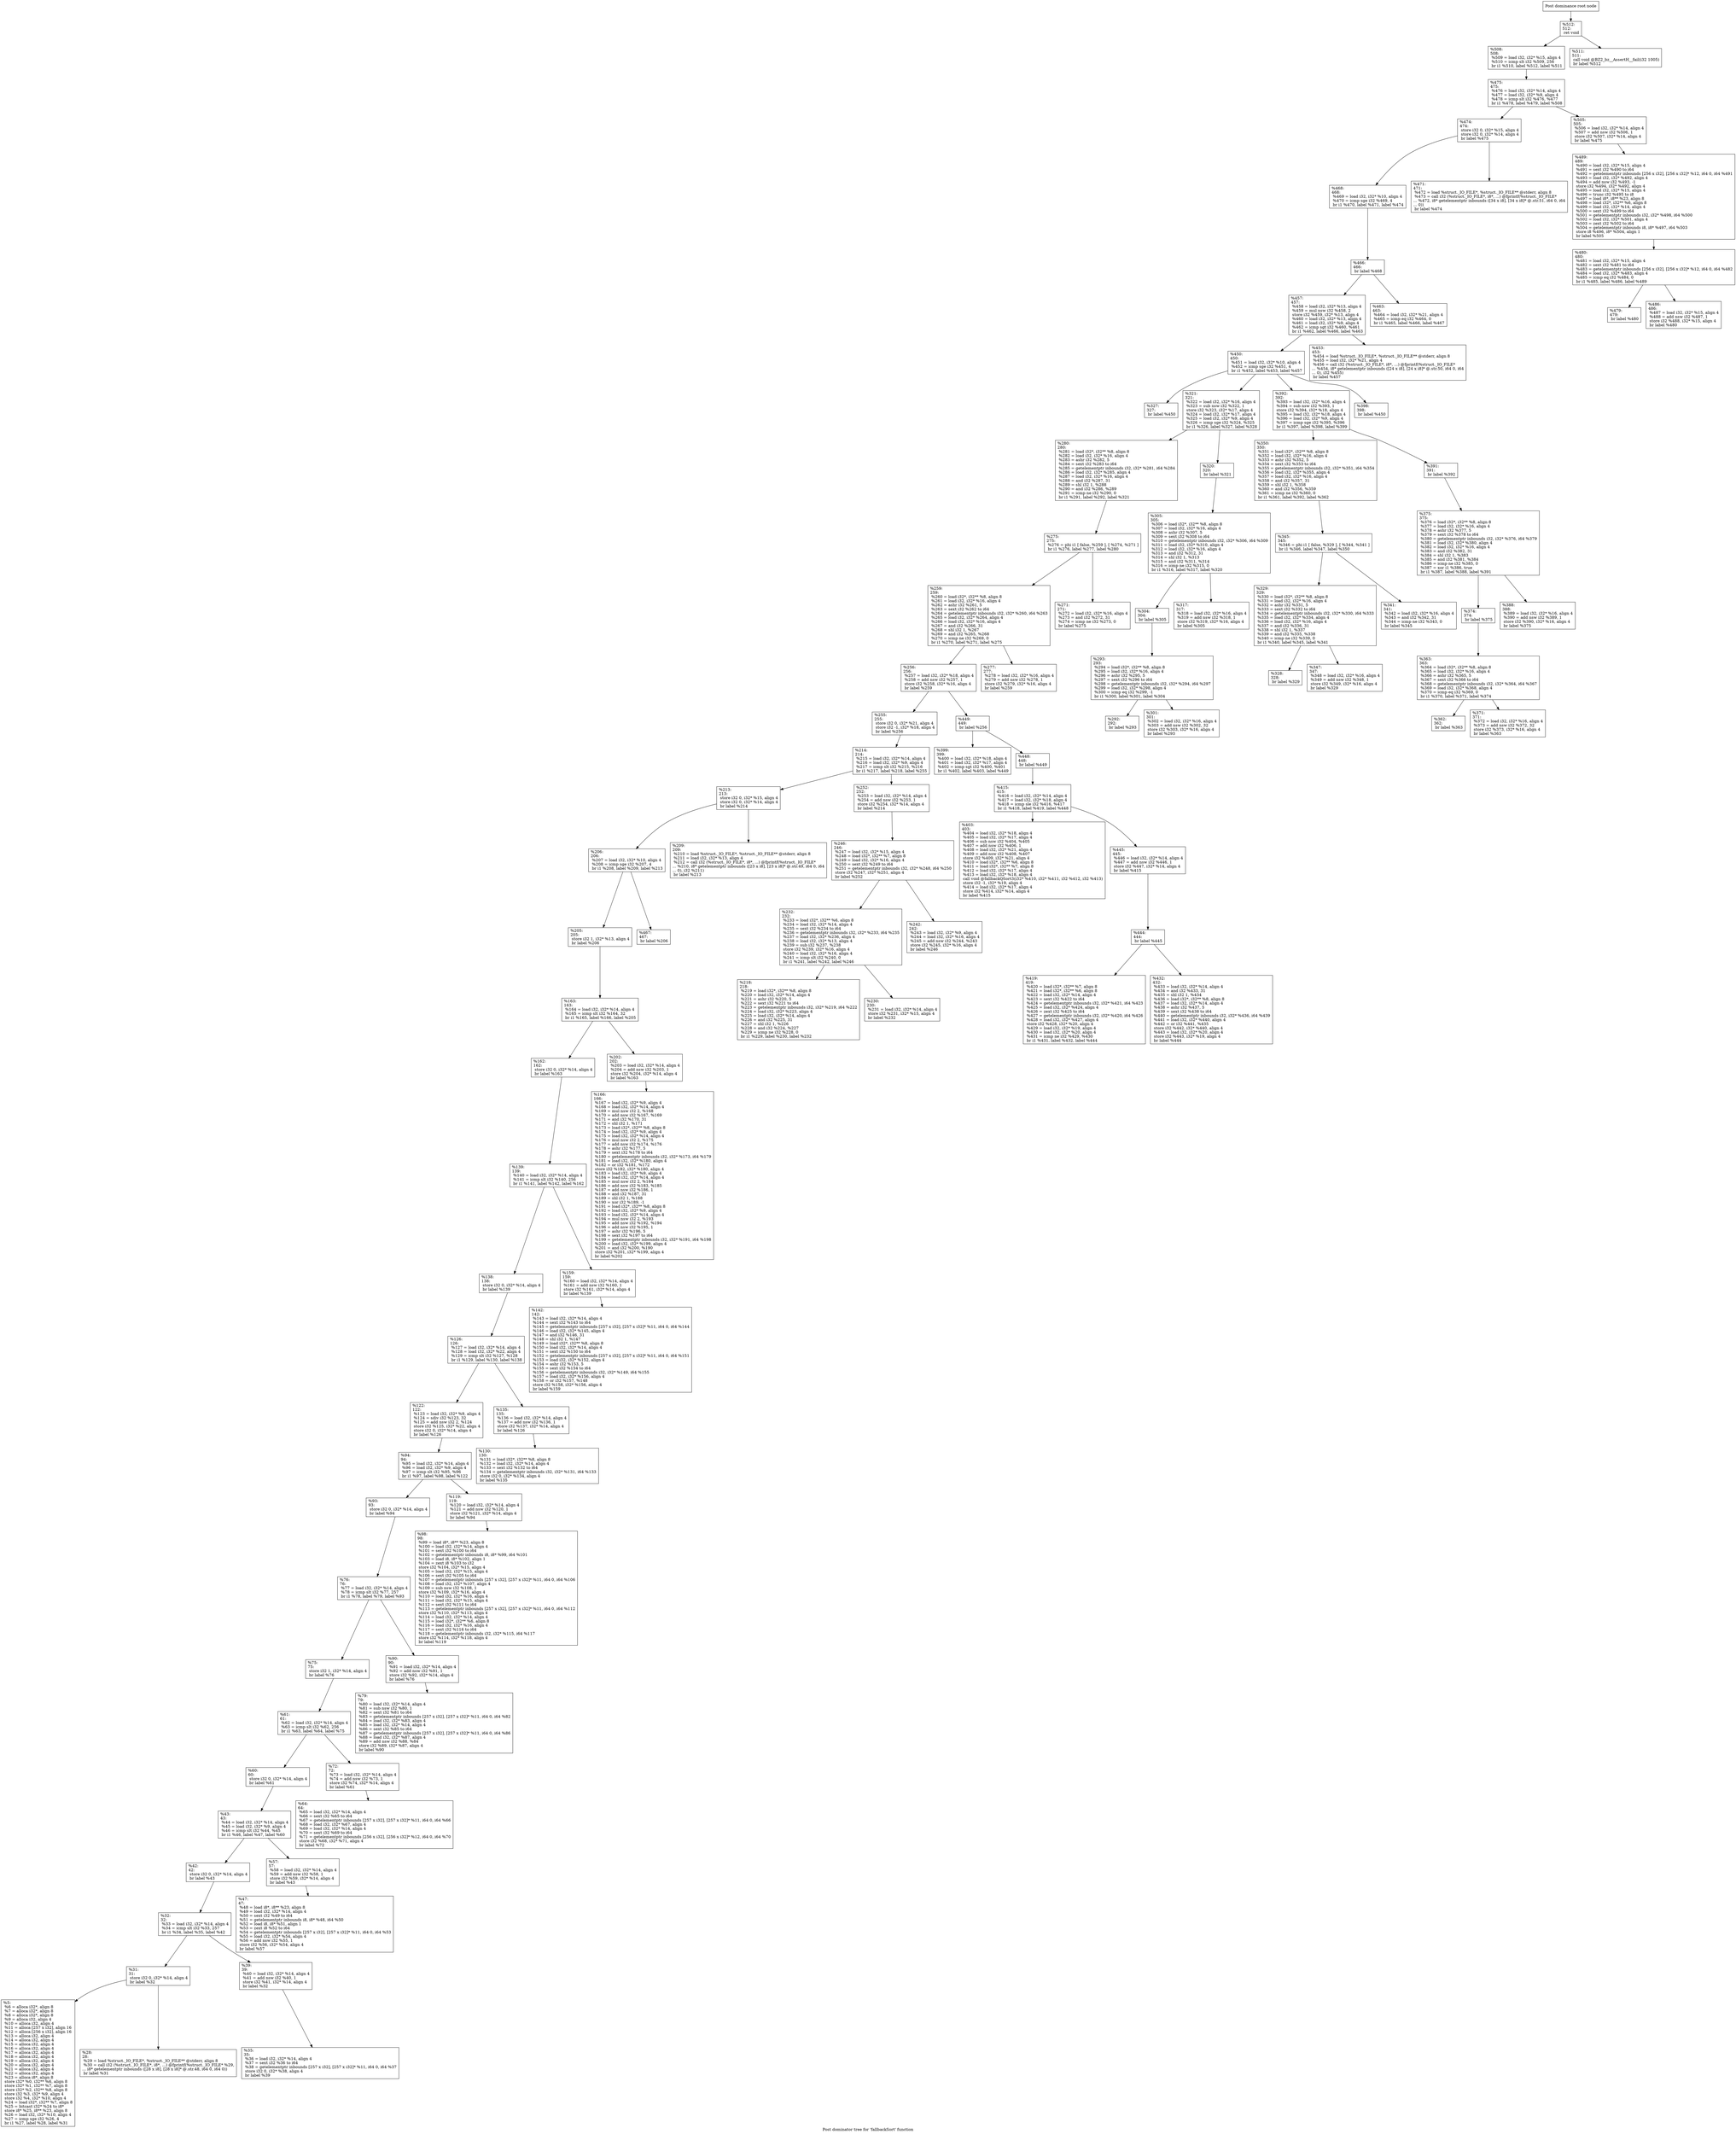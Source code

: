 digraph "Post dominator tree for 'fallbackSort' function" {
	label="Post dominator tree for 'fallbackSort' function";

	Node0x161bc70 [shape=record,label="{Post dominance root node}"];
	Node0x161bc70 -> Node0x161bcb0;
	Node0x161bcb0 [shape=record,label="{%512:\l512:                                              \l  ret void\l}"];
	Node0x161bcb0 -> Node0x161bcf0;
	Node0x161bcb0 -> Node0x15cb460;
	Node0x161bcf0 [shape=record,label="{%508:\l508:                                              \l  %509 = load i32, i32* %15, align 4\l  %510 = icmp slt i32 %509, 256\l  br i1 %510, label %512, label %511\l}"];
	Node0x161bcf0 -> Node0x161bd30;
	Node0x161bd30 [shape=record,label="{%475:\l475:                                              \l  %476 = load i32, i32* %14, align 4\l  %477 = load i32, i32* %9, align 4\l  %478 = icmp slt i32 %476, %477\l  br i1 %478, label %479, label %508\l}"];
	Node0x161bd30 -> Node0x161bd70;
	Node0x161bd30 -> Node0x152d1b0;
	Node0x161bd70 [shape=record,label="{%474:\l474:                                              \l  store i32 0, i32* %15, align 4\l  store i32 0, i32* %14, align 4\l  br label %475\l}"];
	Node0x161bd70 -> Node0x161bdb0;
	Node0x161bd70 -> Node0x1561ae0;
	Node0x161bdb0 [shape=record,label="{%468:\l468:                                              \l  %469 = load i32, i32* %10, align 4\l  %470 = icmp sge i32 %469, 4\l  br i1 %470, label %471, label %474\l}"];
	Node0x161bdb0 -> Node0x161bdf0;
	Node0x161bdf0 [shape=record,label="{%466:\l466:                                              \l  br label %468\l}"];
	Node0x161bdf0 -> Node0x161be30;
	Node0x161bdf0 -> Node0x13907a0;
	Node0x161be30 [shape=record,label="{%457:\l457:                                              \l  %458 = load i32, i32* %13, align 4\l  %459 = mul nsw i32 %458, 2\l  store i32 %459, i32* %13, align 4\l  %460 = load i32, i32* %13, align 4\l  %461 = load i32, i32* %9, align 4\l  %462 = icmp sgt i32 %460, %461\l  br i1 %462, label %466, label %463\l}"];
	Node0x161be30 -> Node0x161be70;
	Node0x161be30 -> Node0x1541e60;
	Node0x161be70 [shape=record,label="{%450:\l450:                                              \l  %451 = load i32, i32* %10, align 4\l  %452 = icmp sge i32 %451, 4\l  br i1 %452, label %453, label %457\l}"];
	Node0x161be70 -> Node0x161beb0;
	Node0x161be70 -> Node0x161bef0;
	Node0x161be70 -> Node0x1565a80;
	Node0x161be70 -> Node0x154b000;
	Node0x161beb0 [shape=record,label="{%327:\l327:                                              \l  br label %450\l}"];
	Node0x161bef0 [shape=record,label="{%321:\l321:                                              \l  %322 = load i32, i32* %16, align 4\l  %323 = sub nsw i32 %322, 1\l  store i32 %323, i32* %17, align 4\l  %324 = load i32, i32* %17, align 4\l  %325 = load i32, i32* %9, align 4\l  %326 = icmp sge i32 %324, %325\l  br i1 %326, label %327, label %328\l}"];
	Node0x161bef0 -> Node0x161bf30;
	Node0x161bef0 -> Node0x154cac0;
	Node0x161bf30 [shape=record,label="{%280:\l280:                                              \l  %281 = load i32*, i32** %8, align 8\l  %282 = load i32, i32* %16, align 4\l  %283 = ashr i32 %282, 5\l  %284 = sext i32 %283 to i64\l  %285 = getelementptr inbounds i32, i32* %281, i64 %284\l  %286 = load i32, i32* %285, align 4\l  %287 = load i32, i32* %16, align 4\l  %288 = and i32 %287, 31\l  %289 = shl i32 1, %288\l  %290 = and i32 %286, %289\l  %291 = icmp ne i32 %290, 0\l  br i1 %291, label %292, label %321\l}"];
	Node0x161bf30 -> Node0x161bf70;
	Node0x161bf70 [shape=record,label="{%275:\l275:                                              \l  %276 = phi i1 [ false, %259 ], [ %274, %271 ]\l  br i1 %276, label %277, label %280\l}"];
	Node0x161bf70 -> Node0x161bfb0;
	Node0x161bf70 -> Node0x139bc80;
	Node0x161bfb0 [shape=record,label="{%259:\l259:                                              \l  %260 = load i32*, i32** %8, align 8\l  %261 = load i32, i32* %16, align 4\l  %262 = ashr i32 %261, 5\l  %263 = sext i32 %262 to i64\l  %264 = getelementptr inbounds i32, i32* %260, i64 %263\l  %265 = load i32, i32* %264, align 4\l  %266 = load i32, i32* %16, align 4\l  %267 = and i32 %266, 31\l  %268 = shl i32 1, %267\l  %269 = and i32 %265, %268\l  %270 = icmp ne i32 %269, 0\l  br i1 %270, label %271, label %275\l}"];
	Node0x161bfb0 -> Node0x161bff0;
	Node0x161bfb0 -> Node0x13bb150;
	Node0x161bff0 [shape=record,label="{%256:\l256:                                              \l  %257 = load i32, i32* %18, align 4\l  %258 = add nsw i32 %257, 1\l  store i32 %258, i32* %16, align 4\l  br label %259\l}"];
	Node0x161bff0 -> Node0x161c030;
	Node0x161bff0 -> Node0x1483800;
	Node0x161c030 [shape=record,label="{%255:\l255:                                              \l  store i32 0, i32* %21, align 4\l  store i32 -1, i32* %18, align 4\l  br label %256\l}"];
	Node0x161c030 -> Node0x161c070;
	Node0x161c070 [shape=record,label="{%214:\l214:                                              \l  %215 = load i32, i32* %14, align 4\l  %216 = load i32, i32* %9, align 4\l  %217 = icmp slt i32 %215, %216\l  br i1 %217, label %218, label %255\l}"];
	Node0x161c070 -> Node0x161c0b0;
	Node0x161c070 -> Node0x13af060;
	Node0x161c0b0 [shape=record,label="{%213:\l213:                                              \l  store i32 0, i32* %15, align 4\l  store i32 0, i32* %14, align 4\l  br label %214\l}"];
	Node0x161c0b0 -> Node0x161c0f0;
	Node0x161c0b0 -> Node0x12cdc80;
	Node0x161c0f0 [shape=record,label="{%206:\l206:                                              \l  %207 = load i32, i32* %10, align 4\l  %208 = icmp sge i32 %207, 4\l  br i1 %208, label %209, label %213\l}"];
	Node0x161c0f0 -> Node0x161c130;
	Node0x161c0f0 -> Node0x1558910;
	Node0x161c130 [shape=record,label="{%205:\l205:                                              \l  store i32 1, i32* %13, align 4\l  br label %206\l}"];
	Node0x161c130 -> Node0x161c170;
	Node0x161c170 [shape=record,label="{%163:\l163:                                              \l  %164 = load i32, i32* %14, align 4\l  %165 = icmp slt i32 %164, 32\l  br i1 %165, label %166, label %205\l}"];
	Node0x161c170 -> Node0x161c1b0;
	Node0x161c170 -> Node0x154f220;
	Node0x161c1b0 [shape=record,label="{%162:\l162:                                              \l  store i32 0, i32* %14, align 4\l  br label %163\l}"];
	Node0x161c1b0 -> Node0x161c1f0;
	Node0x161c1f0 [shape=record,label="{%139:\l139:                                              \l  %140 = load i32, i32* %14, align 4\l  %141 = icmp slt i32 %140, 256\l  br i1 %141, label %142, label %162\l}"];
	Node0x161c1f0 -> Node0x161c230;
	Node0x161c1f0 -> Node0x154f350;
	Node0x161c230 [shape=record,label="{%138:\l138:                                              \l  store i32 0, i32* %14, align 4\l  br label %139\l}"];
	Node0x161c230 -> Node0x161c270;
	Node0x161c270 [shape=record,label="{%126:\l126:                                              \l  %127 = load i32, i32* %14, align 4\l  %128 = load i32, i32* %22, align 4\l  %129 = icmp slt i32 %127, %128\l  br i1 %129, label %130, label %138\l}"];
	Node0x161c270 -> Node0x161c2b0;
	Node0x161c270 -> Node0x12f52e0;
	Node0x161c2b0 [shape=record,label="{%122:\l122:                                              \l  %123 = load i32, i32* %9, align 4\l  %124 = sdiv i32 %123, 32\l  %125 = add nsw i32 2, %124\l  store i32 %125, i32* %22, align 4\l  store i32 0, i32* %14, align 4\l  br label %126\l}"];
	Node0x161c2b0 -> Node0x161c2f0;
	Node0x161c2f0 [shape=record,label="{%94:\l94:                                               \l  %95 = load i32, i32* %14, align 4\l  %96 = load i32, i32* %9, align 4\l  %97 = icmp slt i32 %95, %96\l  br i1 %97, label %98, label %122\l}"];
	Node0x161c2f0 -> Node0x161c330;
	Node0x161c2f0 -> Node0x161c7f0;
	Node0x161c330 [shape=record,label="{%93:\l93:                                               \l  store i32 0, i32* %14, align 4\l  br label %94\l}"];
	Node0x161c330 -> Node0x161c370;
	Node0x161c370 [shape=record,label="{%76:\l76:                                               \l  %77 = load i32, i32* %14, align 4\l  %78 = icmp slt i32 %77, 257\l  br i1 %78, label %79, label %93\l}"];
	Node0x161c370 -> Node0x161c3b0;
	Node0x161c370 -> Node0x161c770;
	Node0x161c3b0 [shape=record,label="{%75:\l75:                                               \l  store i32 1, i32* %14, align 4\l  br label %76\l}"];
	Node0x161c3b0 -> Node0x161c3f0;
	Node0x161c3f0 [shape=record,label="{%61:\l61:                                               \l  %62 = load i32, i32* %14, align 4\l  %63 = icmp slt i32 %62, 256\l  br i1 %63, label %64, label %75\l}"];
	Node0x161c3f0 -> Node0x161c430;
	Node0x161c3f0 -> Node0x161c6f0;
	Node0x161c430 [shape=record,label="{%60:\l60:                                               \l  store i32 0, i32* %14, align 4\l  br label %61\l}"];
	Node0x161c430 -> Node0x161c470;
	Node0x161c470 [shape=record,label="{%43:\l43:                                               \l  %44 = load i32, i32* %14, align 4\l  %45 = load i32, i32* %9, align 4\l  %46 = icmp slt i32 %44, %45\l  br i1 %46, label %47, label %60\l}"];
	Node0x161c470 -> Node0x161c4b0;
	Node0x161c470 -> Node0x161c670;
	Node0x161c4b0 [shape=record,label="{%42:\l42:                                               \l  store i32 0, i32* %14, align 4\l  br label %43\l}"];
	Node0x161c4b0 -> Node0x161c4f0;
	Node0x161c4f0 [shape=record,label="{%32:\l32:                                               \l  %33 = load i32, i32* %14, align 4\l  %34 = icmp slt i32 %33, 257\l  br i1 %34, label %35, label %42\l}"];
	Node0x161c4f0 -> Node0x161c530;
	Node0x161c4f0 -> Node0x161c5f0;
	Node0x161c530 [shape=record,label="{%31:\l31:                                               \l  store i32 0, i32* %14, align 4\l  br label %32\l}"];
	Node0x161c530 -> Node0x161c570;
	Node0x161c530 -> Node0x161c5b0;
	Node0x161c570 [shape=record,label="{%5:\l  %6 = alloca i32*, align 8\l  %7 = alloca i32*, align 8\l  %8 = alloca i32*, align 8\l  %9 = alloca i32, align 4\l  %10 = alloca i32, align 4\l  %11 = alloca [257 x i32], align 16\l  %12 = alloca [256 x i32], align 16\l  %13 = alloca i32, align 4\l  %14 = alloca i32, align 4\l  %15 = alloca i32, align 4\l  %16 = alloca i32, align 4\l  %17 = alloca i32, align 4\l  %18 = alloca i32, align 4\l  %19 = alloca i32, align 4\l  %20 = alloca i32, align 4\l  %21 = alloca i32, align 4\l  %22 = alloca i32, align 4\l  %23 = alloca i8*, align 8\l  store i32* %0, i32** %6, align 8\l  store i32* %1, i32** %7, align 8\l  store i32* %2, i32** %8, align 8\l  store i32 %3, i32* %9, align 4\l  store i32 %4, i32* %10, align 4\l  %24 = load i32*, i32** %7, align 8\l  %25 = bitcast i32* %24 to i8*\l  store i8* %25, i8** %23, align 8\l  %26 = load i32, i32* %10, align 4\l  %27 = icmp sge i32 %26, 4\l  br i1 %27, label %28, label %31\l}"];
	Node0x161c5b0 [shape=record,label="{%28:\l28:                                               \l  %29 = load %struct._IO_FILE*, %struct._IO_FILE** @stderr, align 8\l  %30 = call i32 (%struct._IO_FILE*, i8*, ...) @fprintf(%struct._IO_FILE* %29,\l... i8* getelementptr inbounds ([28 x i8], [28 x i8]* @.str.48, i64 0, i64 0))\l  br label %31\l}"];
	Node0x161c5f0 [shape=record,label="{%39:\l39:                                               \l  %40 = load i32, i32* %14, align 4\l  %41 = add nsw i32 %40, 1\l  store i32 %41, i32* %14, align 4\l  br label %32\l}"];
	Node0x161c5f0 -> Node0x161c630;
	Node0x161c630 [shape=record,label="{%35:\l35:                                               \l  %36 = load i32, i32* %14, align 4\l  %37 = sext i32 %36 to i64\l  %38 = getelementptr inbounds [257 x i32], [257 x i32]* %11, i64 0, i64 %37\l  store i32 0, i32* %38, align 4\l  br label %39\l}"];
	Node0x161c670 [shape=record,label="{%57:\l57:                                               \l  %58 = load i32, i32* %14, align 4\l  %59 = add nsw i32 %58, 1\l  store i32 %59, i32* %14, align 4\l  br label %43\l}"];
	Node0x161c670 -> Node0x161c6b0;
	Node0x161c6b0 [shape=record,label="{%47:\l47:                                               \l  %48 = load i8*, i8** %23, align 8\l  %49 = load i32, i32* %14, align 4\l  %50 = sext i32 %49 to i64\l  %51 = getelementptr inbounds i8, i8* %48, i64 %50\l  %52 = load i8, i8* %51, align 1\l  %53 = zext i8 %52 to i64\l  %54 = getelementptr inbounds [257 x i32], [257 x i32]* %11, i64 0, i64 %53\l  %55 = load i32, i32* %54, align 4\l  %56 = add nsw i32 %55, 1\l  store i32 %56, i32* %54, align 4\l  br label %57\l}"];
	Node0x161c6f0 [shape=record,label="{%72:\l72:                                               \l  %73 = load i32, i32* %14, align 4\l  %74 = add nsw i32 %73, 1\l  store i32 %74, i32* %14, align 4\l  br label %61\l}"];
	Node0x161c6f0 -> Node0x161c730;
	Node0x161c730 [shape=record,label="{%64:\l64:                                               \l  %65 = load i32, i32* %14, align 4\l  %66 = sext i32 %65 to i64\l  %67 = getelementptr inbounds [257 x i32], [257 x i32]* %11, i64 0, i64 %66\l  %68 = load i32, i32* %67, align 4\l  %69 = load i32, i32* %14, align 4\l  %70 = sext i32 %69 to i64\l  %71 = getelementptr inbounds [256 x i32], [256 x i32]* %12, i64 0, i64 %70\l  store i32 %68, i32* %71, align 4\l  br label %72\l}"];
	Node0x161c770 [shape=record,label="{%90:\l90:                                               \l  %91 = load i32, i32* %14, align 4\l  %92 = add nsw i32 %91, 1\l  store i32 %92, i32* %14, align 4\l  br label %76\l}"];
	Node0x161c770 -> Node0x161c7b0;
	Node0x161c7b0 [shape=record,label="{%79:\l79:                                               \l  %80 = load i32, i32* %14, align 4\l  %81 = sub nsw i32 %80, 1\l  %82 = sext i32 %81 to i64\l  %83 = getelementptr inbounds [257 x i32], [257 x i32]* %11, i64 0, i64 %82\l  %84 = load i32, i32* %83, align 4\l  %85 = load i32, i32* %14, align 4\l  %86 = sext i32 %85 to i64\l  %87 = getelementptr inbounds [257 x i32], [257 x i32]* %11, i64 0, i64 %86\l  %88 = load i32, i32* %87, align 4\l  %89 = add nsw i32 %88, %84\l  store i32 %89, i32* %87, align 4\l  br label %90\l}"];
	Node0x161c7f0 [shape=record,label="{%119:\l119:                                              \l  %120 = load i32, i32* %14, align 4\l  %121 = add nsw i32 %120, 1\l  store i32 %121, i32* %14, align 4\l  br label %94\l}"];
	Node0x161c7f0 -> Node0x15419d0;
	Node0x15419d0 [shape=record,label="{%98:\l98:                                               \l  %99 = load i8*, i8** %23, align 8\l  %100 = load i32, i32* %14, align 4\l  %101 = sext i32 %100 to i64\l  %102 = getelementptr inbounds i8, i8* %99, i64 %101\l  %103 = load i8, i8* %102, align 1\l  %104 = zext i8 %103 to i32\l  store i32 %104, i32* %15, align 4\l  %105 = load i32, i32* %15, align 4\l  %106 = sext i32 %105 to i64\l  %107 = getelementptr inbounds [257 x i32], [257 x i32]* %11, i64 0, i64 %106\l  %108 = load i32, i32* %107, align 4\l  %109 = sub nsw i32 %108, 1\l  store i32 %109, i32* %16, align 4\l  %110 = load i32, i32* %16, align 4\l  %111 = load i32, i32* %15, align 4\l  %112 = sext i32 %111 to i64\l  %113 = getelementptr inbounds [257 x i32], [257 x i32]* %11, i64 0, i64 %112\l  store i32 %110, i32* %113, align 4\l  %114 = load i32, i32* %14, align 4\l  %115 = load i32*, i32** %6, align 8\l  %116 = load i32, i32* %16, align 4\l  %117 = sext i32 %116 to i64\l  %118 = getelementptr inbounds i32, i32* %115, i64 %117\l  store i32 %114, i32* %118, align 4\l  br label %119\l}"];
	Node0x12f52e0 [shape=record,label="{%135:\l135:                                              \l  %136 = load i32, i32* %14, align 4\l  %137 = add nsw i32 %136, 1\l  store i32 %137, i32* %14, align 4\l  br label %126\l}"];
	Node0x12f52e0 -> Node0x1526e50;
	Node0x1526e50 [shape=record,label="{%130:\l130:                                              \l  %131 = load i32*, i32** %8, align 8\l  %132 = load i32, i32* %14, align 4\l  %133 = sext i32 %132 to i64\l  %134 = getelementptr inbounds i32, i32* %131, i64 %133\l  store i32 0, i32* %134, align 4\l  br label %135\l}"];
	Node0x154f350 [shape=record,label="{%159:\l159:                                              \l  %160 = load i32, i32* %14, align 4\l  %161 = add nsw i32 %160, 1\l  store i32 %161, i32* %14, align 4\l  br label %139\l}"];
	Node0x154f350 -> Node0x152e260;
	Node0x152e260 [shape=record,label="{%142:\l142:                                              \l  %143 = load i32, i32* %14, align 4\l  %144 = sext i32 %143 to i64\l  %145 = getelementptr inbounds [257 x i32], [257 x i32]* %11, i64 0, i64 %144\l  %146 = load i32, i32* %145, align 4\l  %147 = and i32 %146, 31\l  %148 = shl i32 1, %147\l  %149 = load i32*, i32** %8, align 8\l  %150 = load i32, i32* %14, align 4\l  %151 = sext i32 %150 to i64\l  %152 = getelementptr inbounds [257 x i32], [257 x i32]* %11, i64 0, i64 %151\l  %153 = load i32, i32* %152, align 4\l  %154 = ashr i32 %153, 5\l  %155 = sext i32 %154 to i64\l  %156 = getelementptr inbounds i32, i32* %149, i64 %155\l  %157 = load i32, i32* %156, align 4\l  %158 = or i32 %157, %148\l  store i32 %158, i32* %156, align 4\l  br label %159\l}"];
	Node0x154f220 [shape=record,label="{%202:\l202:                                              \l  %203 = load i32, i32* %14, align 4\l  %204 = add nsw i32 %203, 1\l  store i32 %204, i32* %14, align 4\l  br label %163\l}"];
	Node0x154f220 -> Node0x1516740;
	Node0x1516740 [shape=record,label="{%166:\l166:                                              \l  %167 = load i32, i32* %9, align 4\l  %168 = load i32, i32* %14, align 4\l  %169 = mul nsw i32 2, %168\l  %170 = add nsw i32 %167, %169\l  %171 = and i32 %170, 31\l  %172 = shl i32 1, %171\l  %173 = load i32*, i32** %8, align 8\l  %174 = load i32, i32* %9, align 4\l  %175 = load i32, i32* %14, align 4\l  %176 = mul nsw i32 2, %175\l  %177 = add nsw i32 %174, %176\l  %178 = ashr i32 %177, 5\l  %179 = sext i32 %178 to i64\l  %180 = getelementptr inbounds i32, i32* %173, i64 %179\l  %181 = load i32, i32* %180, align 4\l  %182 = or i32 %181, %172\l  store i32 %182, i32* %180, align 4\l  %183 = load i32, i32* %9, align 4\l  %184 = load i32, i32* %14, align 4\l  %185 = mul nsw i32 2, %184\l  %186 = add nsw i32 %183, %185\l  %187 = add nsw i32 %186, 1\l  %188 = and i32 %187, 31\l  %189 = shl i32 1, %188\l  %190 = xor i32 %189, -1\l  %191 = load i32*, i32** %8, align 8\l  %192 = load i32, i32* %9, align 4\l  %193 = load i32, i32* %14, align 4\l  %194 = mul nsw i32 2, %193\l  %195 = add nsw i32 %192, %194\l  %196 = add nsw i32 %195, 1\l  %197 = ashr i32 %196, 5\l  %198 = sext i32 %197 to i64\l  %199 = getelementptr inbounds i32, i32* %191, i64 %198\l  %200 = load i32, i32* %199, align 4\l  %201 = and i32 %200, %190\l  store i32 %201, i32* %199, align 4\l  br label %202\l}"];
	Node0x1558910 [shape=record,label="{%467:\l467:                                              \l  br label %206\l}"];
	Node0x12cdc80 [shape=record,label="{%209:\l209:                                              \l  %210 = load %struct._IO_FILE*, %struct._IO_FILE** @stderr, align 8\l  %211 = load i32, i32* %13, align 4\l  %212 = call i32 (%struct._IO_FILE*, i8*, ...) @fprintf(%struct._IO_FILE*\l... %210, i8* getelementptr inbounds ([23 x i8], [23 x i8]* @.str.49, i64 0, i64\l... 0), i32 %211)\l  br label %213\l}"];
	Node0x13af060 [shape=record,label="{%252:\l252:                                              \l  %253 = load i32, i32* %14, align 4\l  %254 = add nsw i32 %253, 1\l  store i32 %254, i32* %14, align 4\l  br label %214\l}"];
	Node0x13af060 -> Node0x1543140;
	Node0x1543140 [shape=record,label="{%246:\l246:                                              \l  %247 = load i32, i32* %15, align 4\l  %248 = load i32*, i32** %7, align 8\l  %249 = load i32, i32* %16, align 4\l  %250 = sext i32 %249 to i64\l  %251 = getelementptr inbounds i32, i32* %248, i64 %250\l  store i32 %247, i32* %251, align 4\l  br label %252\l}"];
	Node0x1543140 -> Node0x1563cd0;
	Node0x1543140 -> Node0x1559db0;
	Node0x1563cd0 [shape=record,label="{%232:\l232:                                              \l  %233 = load i32*, i32** %6, align 8\l  %234 = load i32, i32* %14, align 4\l  %235 = sext i32 %234 to i64\l  %236 = getelementptr inbounds i32, i32* %233, i64 %235\l  %237 = load i32, i32* %236, align 4\l  %238 = load i32, i32* %13, align 4\l  %239 = sub i32 %237, %238\l  store i32 %239, i32* %16, align 4\l  %240 = load i32, i32* %16, align 4\l  %241 = icmp slt i32 %240, 0\l  br i1 %241, label %242, label %246\l}"];
	Node0x1563cd0 -> Node0x15eca30;
	Node0x1563cd0 -> Node0x155f130;
	Node0x15eca30 [shape=record,label="{%218:\l218:                                              \l  %219 = load i32*, i32** %8, align 8\l  %220 = load i32, i32* %14, align 4\l  %221 = ashr i32 %220, 5\l  %222 = sext i32 %221 to i64\l  %223 = getelementptr inbounds i32, i32* %219, i64 %222\l  %224 = load i32, i32* %223, align 4\l  %225 = load i32, i32* %14, align 4\l  %226 = and i32 %225, 31\l  %227 = shl i32 1, %226\l  %228 = and i32 %224, %227\l  %229 = icmp ne i32 %228, 0\l  br i1 %229, label %230, label %232\l}"];
	Node0x155f130 [shape=record,label="{%230:\l230:                                              \l  %231 = load i32, i32* %14, align 4\l  store i32 %231, i32* %15, align 4\l  br label %232\l}"];
	Node0x1559db0 [shape=record,label="{%242:\l242:                                              \l  %243 = load i32, i32* %9, align 4\l  %244 = load i32, i32* %16, align 4\l  %245 = add nsw i32 %244, %243\l  store i32 %245, i32* %16, align 4\l  br label %246\l}"];
	Node0x1483800 [shape=record,label="{%449:\l449:                                              \l  br label %256\l}"];
	Node0x1483800 -> Node0x15cd9f0;
	Node0x1483800 -> Node0x1537000;
	Node0x15cd9f0 [shape=record,label="{%399:\l399:                                              \l  %400 = load i32, i32* %18, align 4\l  %401 = load i32, i32* %17, align 4\l  %402 = icmp sgt i32 %400, %401\l  br i1 %402, label %403, label %449\l}"];
	Node0x1537000 [shape=record,label="{%448:\l448:                                              \l  br label %449\l}"];
	Node0x1537000 -> Node0x138f640;
	Node0x138f640 [shape=record,label="{%415:\l415:                                              \l  %416 = load i32, i32* %14, align 4\l  %417 = load i32, i32* %18, align 4\l  %418 = icmp sle i32 %416, %417\l  br i1 %418, label %419, label %448\l}"];
	Node0x138f640 -> Node0x14f7910;
	Node0x138f640 -> Node0x1559ee0;
	Node0x14f7910 [shape=record,label="{%403:\l403:                                              \l  %404 = load i32, i32* %18, align 4\l  %405 = load i32, i32* %17, align 4\l  %406 = sub nsw i32 %404, %405\l  %407 = add nsw i32 %406, 1\l  %408 = load i32, i32* %21, align 4\l  %409 = add nsw i32 %408, %407\l  store i32 %409, i32* %21, align 4\l  %410 = load i32*, i32** %6, align 8\l  %411 = load i32*, i32** %7, align 8\l  %412 = load i32, i32* %17, align 4\l  %413 = load i32, i32* %18, align 4\l  call void @fallbackQSort3(i32* %410, i32* %411, i32 %412, i32 %413)\l  store i32 -1, i32* %19, align 4\l  %414 = load i32, i32* %17, align 4\l  store i32 %414, i32* %14, align 4\l  br label %415\l}"];
	Node0x1559ee0 [shape=record,label="{%445:\l445:                                              \l  %446 = load i32, i32* %14, align 4\l  %447 = add nsw i32 %446, 1\l  store i32 %447, i32* %14, align 4\l  br label %415\l}"];
	Node0x1559ee0 -> Node0x12fa4a0;
	Node0x12fa4a0 [shape=record,label="{%444:\l444:                                              \l  br label %445\l}"];
	Node0x12fa4a0 -> Node0x154c3e0;
	Node0x12fa4a0 -> Node0x1520420;
	Node0x154c3e0 [shape=record,label="{%419:\l419:                                              \l  %420 = load i32*, i32** %7, align 8\l  %421 = load i32*, i32** %6, align 8\l  %422 = load i32, i32* %14, align 4\l  %423 = sext i32 %422 to i64\l  %424 = getelementptr inbounds i32, i32* %421, i64 %423\l  %425 = load i32, i32* %424, align 4\l  %426 = zext i32 %425 to i64\l  %427 = getelementptr inbounds i32, i32* %420, i64 %426\l  %428 = load i32, i32* %427, align 4\l  store i32 %428, i32* %20, align 4\l  %429 = load i32, i32* %19, align 4\l  %430 = load i32, i32* %20, align 4\l  %431 = icmp ne i32 %429, %430\l  br i1 %431, label %432, label %444\l}"];
	Node0x1520420 [shape=record,label="{%432:\l432:                                              \l  %433 = load i32, i32* %14, align 4\l  %434 = and i32 %433, 31\l  %435 = shl i32 1, %434\l  %436 = load i32*, i32** %8, align 8\l  %437 = load i32, i32* %14, align 4\l  %438 = ashr i32 %437, 5\l  %439 = sext i32 %438 to i64\l  %440 = getelementptr inbounds i32, i32* %436, i64 %439\l  %441 = load i32, i32* %440, align 4\l  %442 = or i32 %441, %435\l  store i32 %442, i32* %440, align 4\l  %443 = load i32, i32* %20, align 4\l  store i32 %443, i32* %19, align 4\l  br label %444\l}"];
	Node0x13bb150 [shape=record,label="{%277:\l277:                                              \l  %278 = load i32, i32* %16, align 4\l  %279 = add nsw i32 %278, 1\l  store i32 %279, i32* %16, align 4\l  br label %259\l}"];
	Node0x139bc80 [shape=record,label="{%271:\l271:                                              \l  %272 = load i32, i32* %16, align 4\l  %273 = and i32 %272, 31\l  %274 = icmp ne i32 %273, 0\l  br label %275\l}"];
	Node0x154cac0 [shape=record,label="{%320:\l320:                                              \l  br label %321\l}"];
	Node0x154cac0 -> Node0x12f8a00;
	Node0x12f8a00 [shape=record,label="{%305:\l305:                                              \l  %306 = load i32*, i32** %8, align 8\l  %307 = load i32, i32* %16, align 4\l  %308 = ashr i32 %307, 5\l  %309 = sext i32 %308 to i64\l  %310 = getelementptr inbounds i32, i32* %306, i64 %309\l  %311 = load i32, i32* %310, align 4\l  %312 = load i32, i32* %16, align 4\l  %313 = and i32 %312, 31\l  %314 = shl i32 1, %313\l  %315 = and i32 %311, %314\l  %316 = icmp ne i32 %315, 0\l  br i1 %316, label %317, label %320\l}"];
	Node0x12f8a00 -> Node0x149d760;
	Node0x12f8a00 -> Node0x14e93e0;
	Node0x149d760 [shape=record,label="{%304:\l304:                                              \l  br label %305\l}"];
	Node0x149d760 -> Node0x138a810;
	Node0x138a810 [shape=record,label="{%293:\l293:                                              \l  %294 = load i32*, i32** %8, align 8\l  %295 = load i32, i32* %16, align 4\l  %296 = ashr i32 %295, 5\l  %297 = sext i32 %296 to i64\l  %298 = getelementptr inbounds i32, i32* %294, i64 %297\l  %299 = load i32, i32* %298, align 4\l  %300 = icmp eq i32 %299, -1\l  br i1 %300, label %301, label %304\l}"];
	Node0x138a810 -> Node0x154ab50;
	Node0x138a810 -> Node0x12baba0;
	Node0x154ab50 [shape=record,label="{%292:\l292:                                              \l  br label %293\l}"];
	Node0x12baba0 [shape=record,label="{%301:\l301:                                              \l  %302 = load i32, i32* %16, align 4\l  %303 = add nsw i32 %302, 32\l  store i32 %303, i32* %16, align 4\l  br label %293\l}"];
	Node0x14e93e0 [shape=record,label="{%317:\l317:                                              \l  %318 = load i32, i32* %16, align 4\l  %319 = add nsw i32 %318, 1\l  store i32 %319, i32* %16, align 4\l  br label %305\l}"];
	Node0x1565a80 [shape=record,label="{%392:\l392:                                              \l  %393 = load i32, i32* %16, align 4\l  %394 = sub nsw i32 %393, 1\l  store i32 %394, i32* %18, align 4\l  %395 = load i32, i32* %18, align 4\l  %396 = load i32, i32* %9, align 4\l  %397 = icmp sge i32 %395, %396\l  br i1 %397, label %398, label %399\l}"];
	Node0x1565a80 -> Node0x13adfd0;
	Node0x1565a80 -> Node0x15435d0;
	Node0x13adfd0 [shape=record,label="{%350:\l350:                                              \l  %351 = load i32*, i32** %8, align 8\l  %352 = load i32, i32* %16, align 4\l  %353 = ashr i32 %352, 5\l  %354 = sext i32 %353 to i64\l  %355 = getelementptr inbounds i32, i32* %351, i64 %354\l  %356 = load i32, i32* %355, align 4\l  %357 = load i32, i32* %16, align 4\l  %358 = and i32 %357, 31\l  %359 = shl i32 1, %358\l  %360 = and i32 %356, %359\l  %361 = icmp ne i32 %360, 0\l  br i1 %361, label %392, label %362\l}"];
	Node0x13adfd0 -> Node0x1308c60;
	Node0x1308c60 [shape=record,label="{%345:\l345:                                              \l  %346 = phi i1 [ false, %329 ], [ %344, %341 ]\l  br i1 %346, label %347, label %350\l}"];
	Node0x1308c60 -> Node0x154d1a0;
	Node0x1308c60 -> Node0x1543c60;
	Node0x154d1a0 [shape=record,label="{%329:\l329:                                              \l  %330 = load i32*, i32** %8, align 8\l  %331 = load i32, i32* %16, align 4\l  %332 = ashr i32 %331, 5\l  %333 = sext i32 %332 to i64\l  %334 = getelementptr inbounds i32, i32* %330, i64 %333\l  %335 = load i32, i32* %334, align 4\l  %336 = load i32, i32* %16, align 4\l  %337 = and i32 %336, 31\l  %338 = shl i32 1, %337\l  %339 = and i32 %335, %338\l  %340 = icmp ne i32 %339, 0\l  br i1 %340, label %345, label %341\l}"];
	Node0x154d1a0 -> Node0x15516e0;
	Node0x154d1a0 -> Node0x1559a40;
	Node0x15516e0 [shape=record,label="{%328:\l328:                                              \l  br label %329\l}"];
	Node0x1559a40 [shape=record,label="{%347:\l347:                                              \l  %348 = load i32, i32* %16, align 4\l  %349 = add nsw i32 %348, 1\l  store i32 %349, i32* %16, align 4\l  br label %329\l}"];
	Node0x1543c60 [shape=record,label="{%341:\l341:                                              \l  %342 = load i32, i32* %16, align 4\l  %343 = and i32 %342, 31\l  %344 = icmp ne i32 %343, 0\l  br label %345\l}"];
	Node0x15435d0 [shape=record,label="{%391:\l391:                                              \l  br label %392\l}"];
	Node0x15435d0 -> Node0x1546180;
	Node0x1546180 [shape=record,label="{%375:\l375:                                              \l  %376 = load i32*, i32** %8, align 8\l  %377 = load i32, i32* %16, align 4\l  %378 = ashr i32 %377, 5\l  %379 = sext i32 %378 to i64\l  %380 = getelementptr inbounds i32, i32* %376, i64 %379\l  %381 = load i32, i32* %380, align 4\l  %382 = load i32, i32* %16, align 4\l  %383 = and i32 %382, 31\l  %384 = shl i32 1, %383\l  %385 = and i32 %381, %384\l  %386 = icmp ne i32 %385, 0\l  %387 = xor i1 %386, true\l  br i1 %387, label %388, label %391\l}"];
	Node0x1546180 -> Node0x155a770;
	Node0x1546180 -> Node0x1562190;
	Node0x155a770 [shape=record,label="{%374:\l374:                                              \l  br label %375\l}"];
	Node0x155a770 -> Node0x129a4b0;
	Node0x129a4b0 [shape=record,label="{%363:\l363:                                              \l  %364 = load i32*, i32** %8, align 8\l  %365 = load i32, i32* %16, align 4\l  %366 = ashr i32 %365, 5\l  %367 = sext i32 %366 to i64\l  %368 = getelementptr inbounds i32, i32* %364, i64 %367\l  %369 = load i32, i32* %368, align 4\l  %370 = icmp eq i32 %369, 0\l  br i1 %370, label %371, label %374\l}"];
	Node0x129a4b0 -> Node0x12fa000;
	Node0x129a4b0 -> Node0x1547360;
	Node0x12fa000 [shape=record,label="{%362:\l362:                                              \l  br label %363\l}"];
	Node0x1547360 [shape=record,label="{%371:\l371:                                              \l  %372 = load i32, i32* %16, align 4\l  %373 = add nsw i32 %372, 32\l  store i32 %373, i32* %16, align 4\l  br label %363\l}"];
	Node0x1562190 [shape=record,label="{%388:\l388:                                              \l  %389 = load i32, i32* %16, align 4\l  %390 = add nsw i32 %389, 1\l  store i32 %390, i32* %16, align 4\l  br label %375\l}"];
	Node0x154b000 [shape=record,label="{%398:\l398:                                              \l  br label %450\l}"];
	Node0x1541e60 [shape=record,label="{%453:\l453:                                              \l  %454 = load %struct._IO_FILE*, %struct._IO_FILE** @stderr, align 8\l  %455 = load i32, i32* %21, align 4\l  %456 = call i32 (%struct._IO_FILE*, i8*, ...) @fprintf(%struct._IO_FILE*\l... %454, i8* getelementptr inbounds ([24 x i8], [24 x i8]* @.str.50, i64 0, i64\l... 0), i32 %455)\l  br label %457\l}"];
	Node0x13907a0 [shape=record,label="{%463:\l463:                                              \l  %464 = load i32, i32* %21, align 4\l  %465 = icmp eq i32 %464, 0\l  br i1 %465, label %466, label %467\l}"];
	Node0x1561ae0 [shape=record,label="{%471:\l471:                                              \l  %472 = load %struct._IO_FILE*, %struct._IO_FILE** @stderr, align 8\l  %473 = call i32 (%struct._IO_FILE*, i8*, ...) @fprintf(%struct._IO_FILE*\l... %472, i8* getelementptr inbounds ([34 x i8], [34 x i8]* @.str.51, i64 0, i64\l... 0))\l  br label %474\l}"];
	Node0x152d1b0 [shape=record,label="{%505:\l505:                                              \l  %506 = load i32, i32* %14, align 4\l  %507 = add nsw i32 %506, 1\l  store i32 %507, i32* %14, align 4\l  br label %475\l}"];
	Node0x152d1b0 -> Node0x1440440;
	Node0x1440440 [shape=record,label="{%489:\l489:                                              \l  %490 = load i32, i32* %15, align 4\l  %491 = sext i32 %490 to i64\l  %492 = getelementptr inbounds [256 x i32], [256 x i32]* %12, i64 0, i64 %491\l  %493 = load i32, i32* %492, align 4\l  %494 = add nsw i32 %493, -1\l  store i32 %494, i32* %492, align 4\l  %495 = load i32, i32* %15, align 4\l  %496 = trunc i32 %495 to i8\l  %497 = load i8*, i8** %23, align 8\l  %498 = load i32*, i32** %6, align 8\l  %499 = load i32, i32* %14, align 4\l  %500 = sext i32 %499 to i64\l  %501 = getelementptr inbounds i32, i32* %498, i64 %500\l  %502 = load i32, i32* %501, align 4\l  %503 = zext i32 %502 to i64\l  %504 = getelementptr inbounds i8, i8* %497, i64 %503\l  store i8 %496, i8* %504, align 1\l  br label %505\l}"];
	Node0x1440440 -> Node0x1446220;
	Node0x1446220 [shape=record,label="{%480:\l480:                                              \l  %481 = load i32, i32* %15, align 4\l  %482 = sext i32 %481 to i64\l  %483 = getelementptr inbounds [256 x i32], [256 x i32]* %12, i64 0, i64 %482\l  %484 = load i32, i32* %483, align 4\l  %485 = icmp eq i32 %484, 0\l  br i1 %485, label %486, label %489\l}"];
	Node0x1446220 -> Node0x14da750;
	Node0x1446220 -> Node0x14d6df0;
	Node0x14da750 [shape=record,label="{%479:\l479:                                              \l  br label %480\l}"];
	Node0x14d6df0 [shape=record,label="{%486:\l486:                                              \l  %487 = load i32, i32* %15, align 4\l  %488 = add nsw i32 %487, 1\l  store i32 %488, i32* %15, align 4\l  br label %480\l}"];
	Node0x15cb460 [shape=record,label="{%511:\l511:                                              \l  call void @BZ2_bz__AssertH__fail(i32 1005)\l  br label %512\l}"];
}
